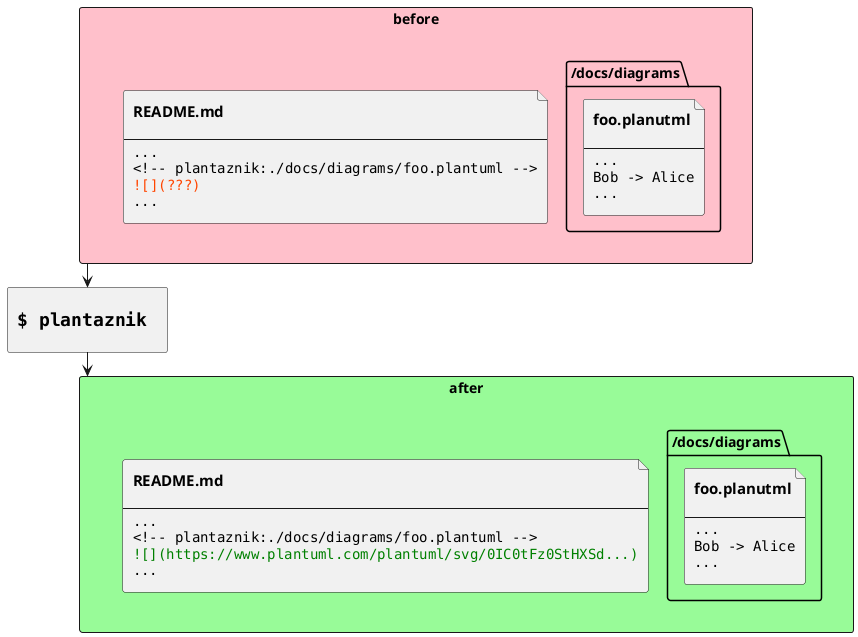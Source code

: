 @startuml
rectangle p1 as "before" #pink {
    file r1 [
        === README.md

        ----
        ""...""
        ""<!~-- plantaznik:./docs/diagrams/foo.plantuml -->""
        <color:OrangeRed>""![](???)""
        ""...""
    ]
    folder d1 as "/docs/diagrams" {
        file f1 [
        === foo.planutml

        ----
        <code>
        ...
        Bob -> Alice
        ...
        </code>
        ]
    }
}

card plantaznik [
    
    ' <img:https://i.imgur.com/D8R5MF4.png>
    == ""$ plantaznik ""

]

rectangle p2 as "after" #palegreen {
    file r2 [
        === README.md

        ----
        ""...""
        ""<!~-- plantaznik:./docs/diagrams/foo.plantuml -->""
        <color:Green>""![](https://www.plantuml.com/plantuml/svg/0IC0tFz0StHXSd...)""
        ""...""
    ]
    folder d2 as "/docs/diagrams" {
        file f2 [
        === foo.planutml

        ----
        <code>
        ...
        Bob -> Alice
        ...
        </code>
        ]
    }
}

p1 --> plantaznik
plantaznik --> p2

@enduml

